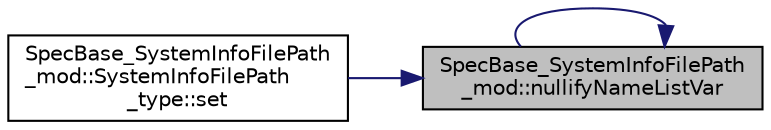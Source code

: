 digraph "SpecBase_SystemInfoFilePath_mod::nullifyNameListVar"
{
 // LATEX_PDF_SIZE
  edge [fontname="Helvetica",fontsize="10",labelfontname="Helvetica",labelfontsize="10"];
  node [fontname="Helvetica",fontsize="10",shape=record];
  rankdir="RL";
  Node1 [label="SpecBase_SystemInfoFilePath\l_mod::nullifyNameListVar",height=0.2,width=0.4,color="black", fillcolor="grey75", style="filled", fontcolor="black",tooltip=" "];
  Node1 -> Node1 [dir="back",color="midnightblue",fontsize="10",style="solid",fontname="Helvetica"];
  Node1 -> Node2 [dir="back",color="midnightblue",fontsize="10",style="solid",fontname="Helvetica"];
  Node2 [label="SpecBase_SystemInfoFilePath\l_mod::SystemInfoFilePath\l_type::set",height=0.2,width=0.4,color="black", fillcolor="white", style="filled",URL="$structSpecBase__SystemInfoFilePath__mod_1_1SystemInfoFilePath__type.html#a0b17e9b2799673a3c09132d04b07940c",tooltip=" "];
}
